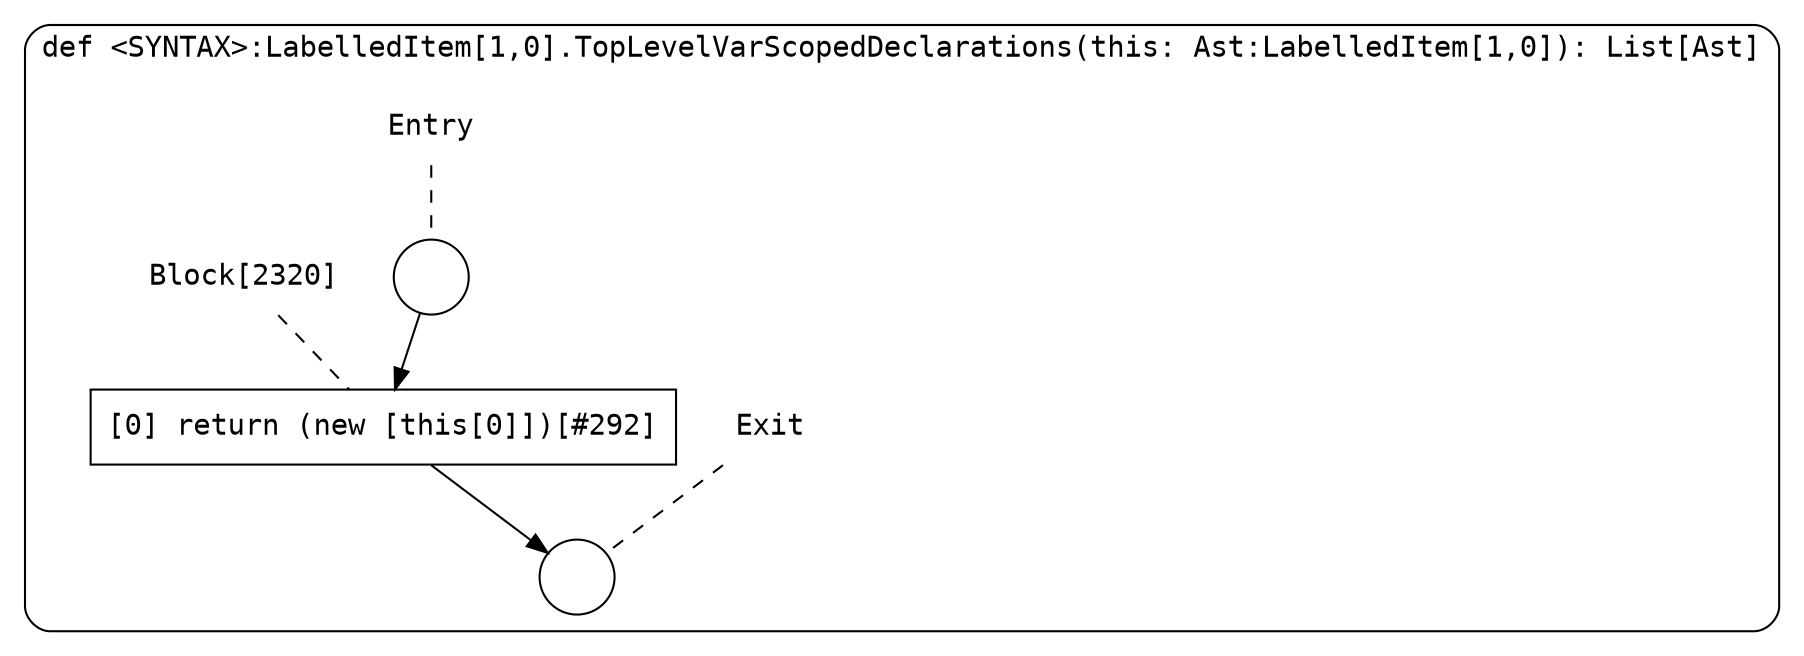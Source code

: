 digraph {
  graph [fontname = "Consolas"]
  node [fontname = "Consolas"]
  edge [fontname = "Consolas"]
  subgraph cluster476 {
    label = "def <SYNTAX>:LabelledItem[1,0].TopLevelVarScopedDeclarations(this: Ast:LabelledItem[1,0]): List[Ast]"
    style = rounded
    cluster476_entry_name [shape=none, label=<<font color="black">Entry</font>>]
    cluster476_entry_name -> cluster476_entry [arrowhead=none, color="black", style=dashed]
    cluster476_entry [shape=circle label=" " color="black" fillcolor="white" style=filled]
    cluster476_entry -> node2320 [color="black"]
    cluster476_exit_name [shape=none, label=<<font color="black">Exit</font>>]
    cluster476_exit_name -> cluster476_exit [arrowhead=none, color="black", style=dashed]
    cluster476_exit [shape=circle label=" " color="black" fillcolor="white" style=filled]
    node2320_name [shape=none, label=<<font color="black">Block[2320]</font>>]
    node2320_name -> node2320 [arrowhead=none, color="black", style=dashed]
    node2320 [shape=box, label=<<font color="black">[0] return (new [this[0]])[#292]<BR ALIGN="LEFT"/></font>> color="black" fillcolor="white", style=filled]
    node2320 -> cluster476_exit [color="black"]
  }
}